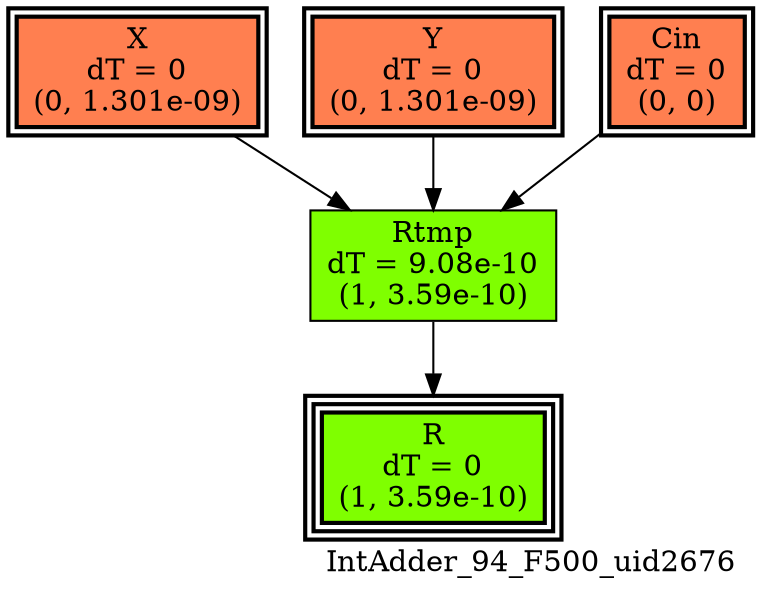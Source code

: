 digraph IntAdder_94_F500_uid2676
{
	//graph drawing options
	label=IntAdder_94_F500_uid2676;
	labelloc=bottom;
	labeljust=right;
	ratio=auto;
	nodesep=0.25;
	ranksep=0.5;

	//input/output signals of operator IntAdder_94_F500_uid2676
	X__IntAdder_94_F500_uid2676 [ label="X\ndT = 0\n(0, 1.301e-09)", shape=box, color=black, style="bold, filled", fillcolor=coral, peripheries=2 ];
	Y__IntAdder_94_F500_uid2676 [ label="Y\ndT = 0\n(0, 1.301e-09)", shape=box, color=black, style="bold, filled", fillcolor=coral, peripheries=2 ];
	Cin__IntAdder_94_F500_uid2676 [ label="Cin\ndT = 0\n(0, 0)", shape=box, color=black, style="bold, filled", fillcolor=coral, peripheries=2 ];
	R__IntAdder_94_F500_uid2676 [ label="R\ndT = 0\n(1, 3.59e-10)", shape=box, color=black, style="bold, filled", fillcolor=chartreuse, peripheries=3 ];
	{rank=same X__IntAdder_94_F500_uid2676, Y__IntAdder_94_F500_uid2676, Cin__IntAdder_94_F500_uid2676};
	{rank=same R__IntAdder_94_F500_uid2676};
	//internal signals of operator IntAdder_94_F500_uid2676
	Rtmp__IntAdder_94_F500_uid2676 [ label="Rtmp\ndT = 9.08e-10\n(1, 3.59e-10)", shape=box, color=black, style=filled, fillcolor=chartreuse, peripheries=1 ];

	//subcomponents of operator IntAdder_94_F500_uid2676

	//input and internal signal connections of operator IntAdder_94_F500_uid2676
	X__IntAdder_94_F500_uid2676 -> Rtmp__IntAdder_94_F500_uid2676 [ arrowhead=normal, arrowsize=1.0, arrowtail=normal, color=black, dir=forward  ];
	Y__IntAdder_94_F500_uid2676 -> Rtmp__IntAdder_94_F500_uid2676 [ arrowhead=normal, arrowsize=1.0, arrowtail=normal, color=black, dir=forward  ];
	Cin__IntAdder_94_F500_uid2676 -> Rtmp__IntAdder_94_F500_uid2676 [ arrowhead=normal, arrowsize=1.0, arrowtail=normal, color=black, dir=forward  ];
	Rtmp__IntAdder_94_F500_uid2676 -> R__IntAdder_94_F500_uid2676 [ arrowhead=normal, arrowsize=1.0, arrowtail=normal, color=black, dir=forward  ];
}

